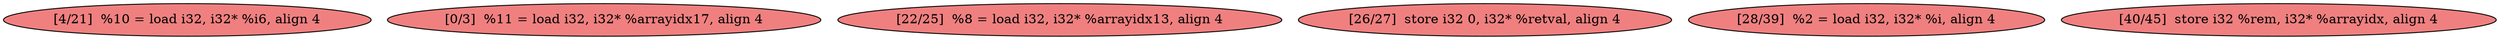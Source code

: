 
digraph G {


node51 [fillcolor=lightcoral,label="[4/21]  %10 = load i32, i32* %i6, align 4",shape=ellipse,style=filled ]
node50 [fillcolor=lightcoral,label="[0/3]  %11 = load i32, i32* %arrayidx17, align 4",shape=ellipse,style=filled ]
node49 [fillcolor=lightcoral,label="[22/25]  %8 = load i32, i32* %arrayidx13, align 4",shape=ellipse,style=filled ]
node48 [fillcolor=lightcoral,label="[26/27]  store i32 0, i32* %retval, align 4",shape=ellipse,style=filled ]
node46 [fillcolor=lightcoral,label="[28/39]  %2 = load i32, i32* %i, align 4",shape=ellipse,style=filled ]
node47 [fillcolor=lightcoral,label="[40/45]  store i32 %rem, i32* %arrayidx, align 4",shape=ellipse,style=filled ]



}

